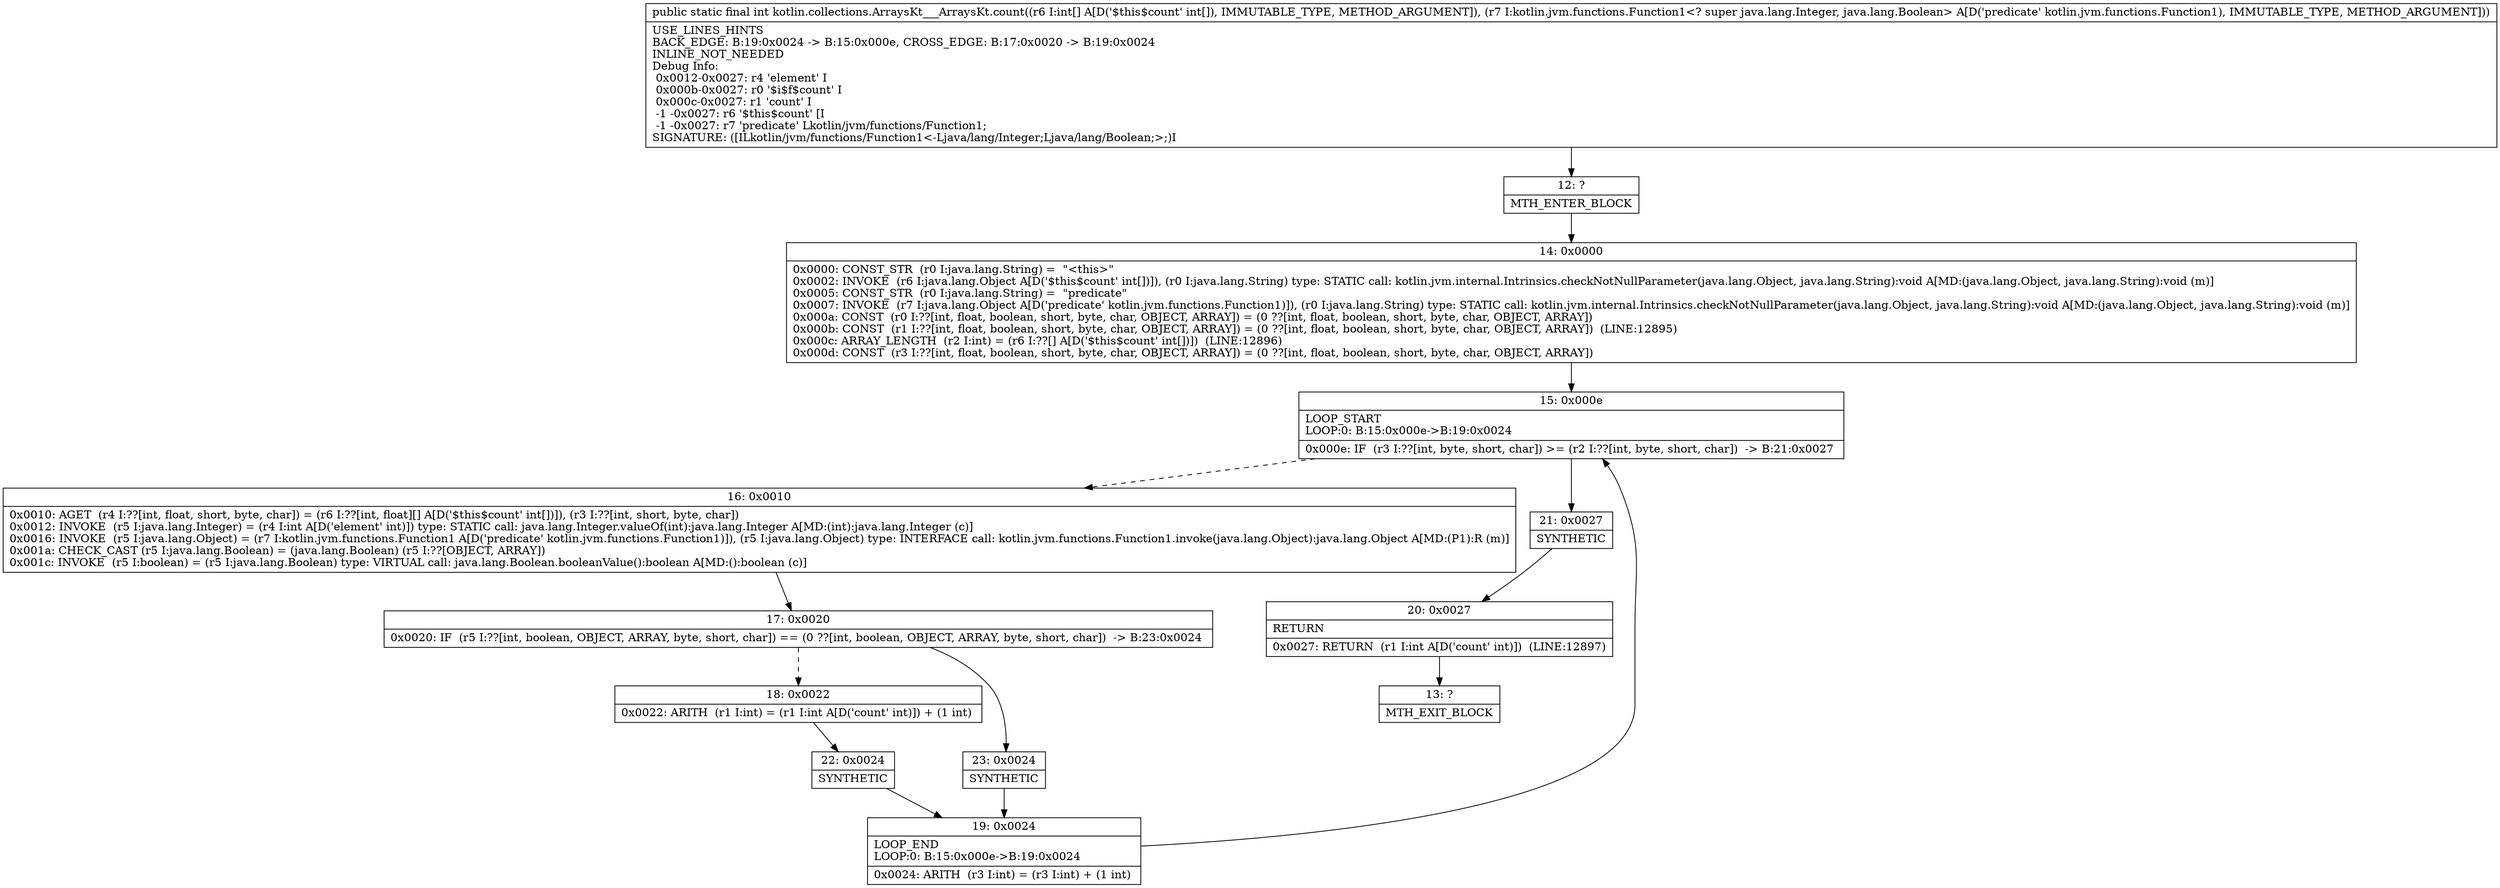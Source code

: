 digraph "CFG forkotlin.collections.ArraysKt___ArraysKt.count([ILkotlin\/jvm\/functions\/Function1;)I" {
Node_12 [shape=record,label="{12\:\ ?|MTH_ENTER_BLOCK\l}"];
Node_14 [shape=record,label="{14\:\ 0x0000|0x0000: CONST_STR  (r0 I:java.lang.String) =  \"\<this\>\" \l0x0002: INVOKE  (r6 I:java.lang.Object A[D('$this$count' int[])]), (r0 I:java.lang.String) type: STATIC call: kotlin.jvm.internal.Intrinsics.checkNotNullParameter(java.lang.Object, java.lang.String):void A[MD:(java.lang.Object, java.lang.String):void (m)]\l0x0005: CONST_STR  (r0 I:java.lang.String) =  \"predicate\" \l0x0007: INVOKE  (r7 I:java.lang.Object A[D('predicate' kotlin.jvm.functions.Function1)]), (r0 I:java.lang.String) type: STATIC call: kotlin.jvm.internal.Intrinsics.checkNotNullParameter(java.lang.Object, java.lang.String):void A[MD:(java.lang.Object, java.lang.String):void (m)]\l0x000a: CONST  (r0 I:??[int, float, boolean, short, byte, char, OBJECT, ARRAY]) = (0 ??[int, float, boolean, short, byte, char, OBJECT, ARRAY]) \l0x000b: CONST  (r1 I:??[int, float, boolean, short, byte, char, OBJECT, ARRAY]) = (0 ??[int, float, boolean, short, byte, char, OBJECT, ARRAY])  (LINE:12895)\l0x000c: ARRAY_LENGTH  (r2 I:int) = (r6 I:??[] A[D('$this$count' int[])])  (LINE:12896)\l0x000d: CONST  (r3 I:??[int, float, boolean, short, byte, char, OBJECT, ARRAY]) = (0 ??[int, float, boolean, short, byte, char, OBJECT, ARRAY]) \l}"];
Node_15 [shape=record,label="{15\:\ 0x000e|LOOP_START\lLOOP:0: B:15:0x000e\-\>B:19:0x0024\l|0x000e: IF  (r3 I:??[int, byte, short, char]) \>= (r2 I:??[int, byte, short, char])  \-\> B:21:0x0027 \l}"];
Node_16 [shape=record,label="{16\:\ 0x0010|0x0010: AGET  (r4 I:??[int, float, short, byte, char]) = (r6 I:??[int, float][] A[D('$this$count' int[])]), (r3 I:??[int, short, byte, char]) \l0x0012: INVOKE  (r5 I:java.lang.Integer) = (r4 I:int A[D('element' int)]) type: STATIC call: java.lang.Integer.valueOf(int):java.lang.Integer A[MD:(int):java.lang.Integer (c)]\l0x0016: INVOKE  (r5 I:java.lang.Object) = (r7 I:kotlin.jvm.functions.Function1 A[D('predicate' kotlin.jvm.functions.Function1)]), (r5 I:java.lang.Object) type: INTERFACE call: kotlin.jvm.functions.Function1.invoke(java.lang.Object):java.lang.Object A[MD:(P1):R (m)]\l0x001a: CHECK_CAST (r5 I:java.lang.Boolean) = (java.lang.Boolean) (r5 I:??[OBJECT, ARRAY]) \l0x001c: INVOKE  (r5 I:boolean) = (r5 I:java.lang.Boolean) type: VIRTUAL call: java.lang.Boolean.booleanValue():boolean A[MD:():boolean (c)]\l}"];
Node_17 [shape=record,label="{17\:\ 0x0020|0x0020: IF  (r5 I:??[int, boolean, OBJECT, ARRAY, byte, short, char]) == (0 ??[int, boolean, OBJECT, ARRAY, byte, short, char])  \-\> B:23:0x0024 \l}"];
Node_18 [shape=record,label="{18\:\ 0x0022|0x0022: ARITH  (r1 I:int) = (r1 I:int A[D('count' int)]) + (1 int) \l}"];
Node_22 [shape=record,label="{22\:\ 0x0024|SYNTHETIC\l}"];
Node_19 [shape=record,label="{19\:\ 0x0024|LOOP_END\lLOOP:0: B:15:0x000e\-\>B:19:0x0024\l|0x0024: ARITH  (r3 I:int) = (r3 I:int) + (1 int) \l}"];
Node_23 [shape=record,label="{23\:\ 0x0024|SYNTHETIC\l}"];
Node_21 [shape=record,label="{21\:\ 0x0027|SYNTHETIC\l}"];
Node_20 [shape=record,label="{20\:\ 0x0027|RETURN\l|0x0027: RETURN  (r1 I:int A[D('count' int)])  (LINE:12897)\l}"];
Node_13 [shape=record,label="{13\:\ ?|MTH_EXIT_BLOCK\l}"];
MethodNode[shape=record,label="{public static final int kotlin.collections.ArraysKt___ArraysKt.count((r6 I:int[] A[D('$this$count' int[]), IMMUTABLE_TYPE, METHOD_ARGUMENT]), (r7 I:kotlin.jvm.functions.Function1\<? super java.lang.Integer, java.lang.Boolean\> A[D('predicate' kotlin.jvm.functions.Function1), IMMUTABLE_TYPE, METHOD_ARGUMENT]))  | USE_LINES_HINTS\lBACK_EDGE: B:19:0x0024 \-\> B:15:0x000e, CROSS_EDGE: B:17:0x0020 \-\> B:19:0x0024\lINLINE_NOT_NEEDED\lDebug Info:\l  0x0012\-0x0027: r4 'element' I\l  0x000b\-0x0027: r0 '$i$f$count' I\l  0x000c\-0x0027: r1 'count' I\l  \-1 \-0x0027: r6 '$this$count' [I\l  \-1 \-0x0027: r7 'predicate' Lkotlin\/jvm\/functions\/Function1;\lSIGNATURE: ([ILkotlin\/jvm\/functions\/Function1\<\-Ljava\/lang\/Integer;Ljava\/lang\/Boolean;\>;)I\l}"];
MethodNode -> Node_12;Node_12 -> Node_14;
Node_14 -> Node_15;
Node_15 -> Node_16[style=dashed];
Node_15 -> Node_21;
Node_16 -> Node_17;
Node_17 -> Node_18[style=dashed];
Node_17 -> Node_23;
Node_18 -> Node_22;
Node_22 -> Node_19;
Node_19 -> Node_15;
Node_23 -> Node_19;
Node_21 -> Node_20;
Node_20 -> Node_13;
}

